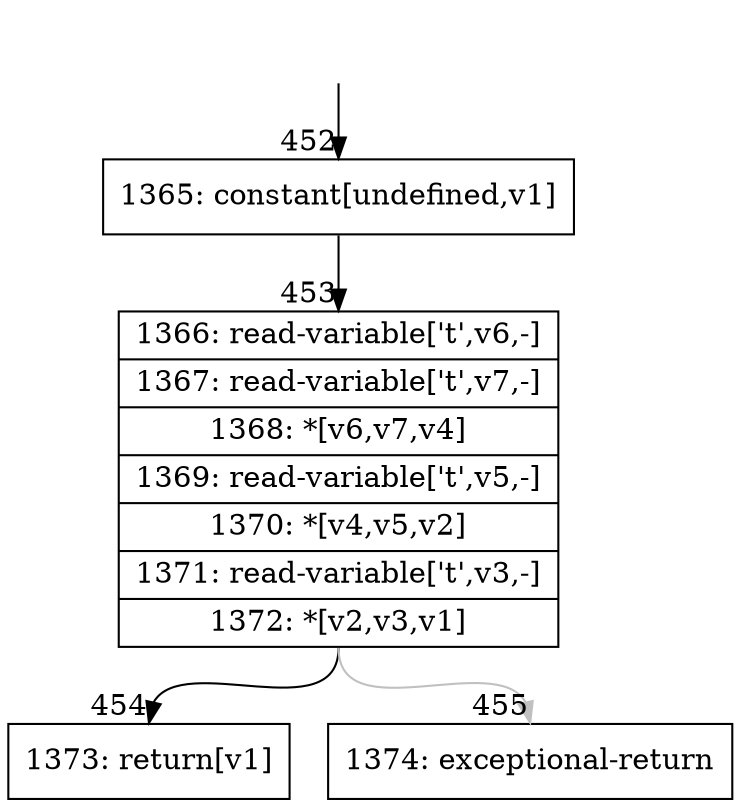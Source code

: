 digraph {
rankdir="TD"
BB_entry47[shape=none,label=""];
BB_entry47 -> BB452 [tailport=s, headport=n, headlabel="    452"]
BB452 [shape=record label="{1365: constant[undefined,v1]}" ] 
BB452 -> BB453 [tailport=s, headport=n, headlabel="      453"]
BB453 [shape=record label="{1366: read-variable['t',v6,-]|1367: read-variable['t',v7,-]|1368: *[v6,v7,v4]|1369: read-variable['t',v5,-]|1370: *[v4,v5,v2]|1371: read-variable['t',v3,-]|1372: *[v2,v3,v1]}" ] 
BB453 -> BB454 [tailport=s, headport=n, headlabel="      454"]
BB453 -> BB455 [tailport=s, headport=n, color=gray, headlabel="      455"]
BB454 [shape=record label="{1373: return[v1]}" ] 
BB455 [shape=record label="{1374: exceptional-return}" ] 
//#$~ 543
}
